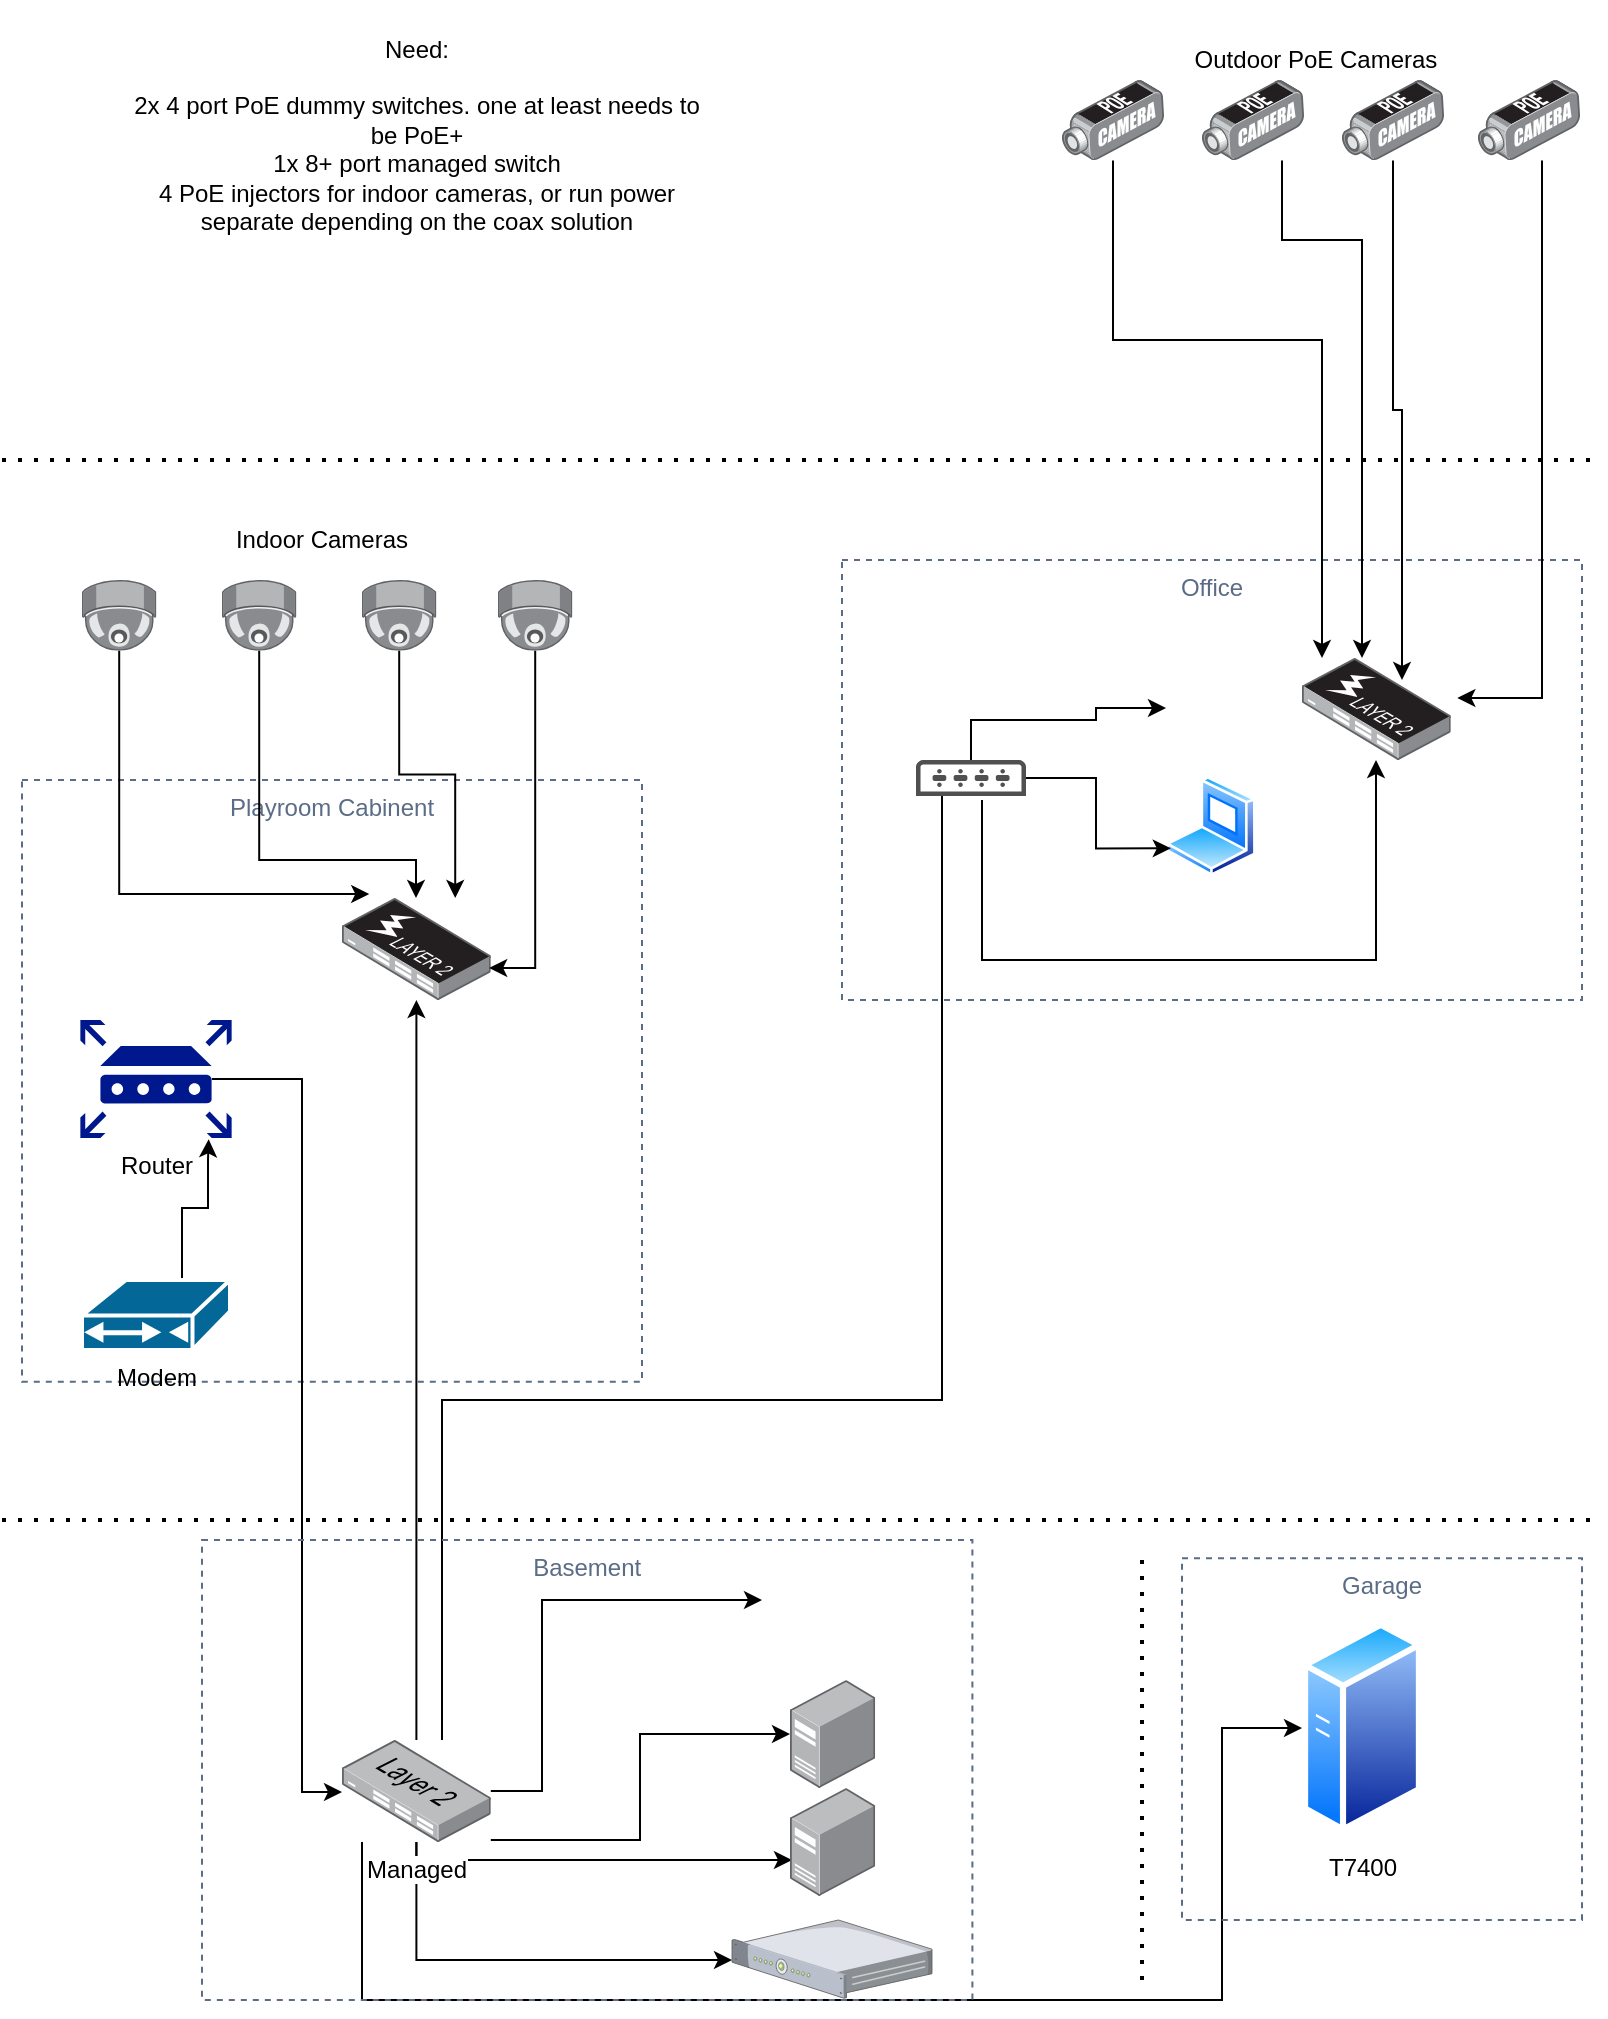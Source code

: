 <mxfile version="14.8.5" type="github" pages="2">
  <diagram id="niUmtduJiJVGNo5zQUts" name="Stage 1">
    <mxGraphModel dx="2062" dy="1124" grid="1" gridSize="10" guides="1" tooltips="1" connect="1" arrows="1" fold="1" page="1" pageScale="1" pageWidth="850" pageHeight="1100" math="0" shadow="0">
      <root>
        <mxCell id="0" />
        <mxCell id="1" parent="0" />
        <mxCell id="uUhqn-4H62vzg1NEcZKA-24" value="Office" style="fillColor=none;strokeColor=#5A6C86;dashed=1;verticalAlign=top;fontStyle=0;fontColor=#5A6C86;" vertex="1" parent="1">
          <mxGeometry x="440" y="300" width="370" height="220" as="geometry" />
        </mxCell>
        <mxCell id="uUhqn-4H62vzg1NEcZKA-26" value="Playroom Cabinent" style="fillColor=none;strokeColor=#5A6C86;dashed=1;verticalAlign=top;fontStyle=0;fontColor=#5A6C86;" vertex="1" parent="1">
          <mxGeometry x="30" y="410" width="310" height="300.9" as="geometry" />
        </mxCell>
        <mxCell id="xQfnCEk7CWuEdYwv5p65-12" value="" style="group" parent="1" vertex="1" connectable="0">
          <mxGeometry x="550" y="40.0" width="259" height="60.2" as="geometry" />
        </mxCell>
        <mxCell id="xQfnCEk7CWuEdYwv5p65-7" value="" style="points=[];aspect=fixed;html=1;align=center;shadow=0;dashed=0;image;image=img/lib/allied_telesis/security/POE_DVS_Camera.svg;" parent="xQfnCEk7CWuEdYwv5p65-12" vertex="1">
          <mxGeometry x="208" y="20" width="51" height="40.2" as="geometry" />
        </mxCell>
        <mxCell id="xQfnCEk7CWuEdYwv5p65-8" value="" style="points=[];aspect=fixed;html=1;align=center;shadow=0;dashed=0;image;image=img/lib/allied_telesis/security/POE_DVS_Camera.svg;" parent="xQfnCEk7CWuEdYwv5p65-12" vertex="1">
          <mxGeometry x="140" y="20" width="51" height="40.2" as="geometry" />
        </mxCell>
        <mxCell id="xQfnCEk7CWuEdYwv5p65-9" value="" style="points=[];aspect=fixed;html=1;align=center;shadow=0;dashed=0;image;image=img/lib/allied_telesis/security/POE_DVS_Camera.svg;" parent="xQfnCEk7CWuEdYwv5p65-12" vertex="1">
          <mxGeometry x="70.0" y="20" width="51" height="40.2" as="geometry" />
        </mxCell>
        <mxCell id="xQfnCEk7CWuEdYwv5p65-10" value="" style="points=[];aspect=fixed;html=1;align=center;shadow=0;dashed=0;image;image=img/lib/allied_telesis/security/POE_DVS_Camera.svg;" parent="xQfnCEk7CWuEdYwv5p65-12" vertex="1">
          <mxGeometry y="20" width="51" height="40.2" as="geometry" />
        </mxCell>
        <mxCell id="xQfnCEk7CWuEdYwv5p65-11" value="Outdoor PoE Cameras" style="text;html=1;strokeColor=none;fillColor=none;align=center;verticalAlign=middle;whiteSpace=wrap;rounded=0;" parent="xQfnCEk7CWuEdYwv5p65-12" vertex="1">
          <mxGeometry x="56.9" width="140" height="20" as="geometry" />
        </mxCell>
        <mxCell id="xQfnCEk7CWuEdYwv5p65-13" value="" style="group" parent="1" vertex="1" connectable="0">
          <mxGeometry x="60" y="280" width="245.2" height="65.4" as="geometry" />
        </mxCell>
        <mxCell id="xQfnCEk7CWuEdYwv5p65-1" value="" style="points=[];aspect=fixed;html=1;align=center;shadow=0;dashed=0;image;image=img/lib/allied_telesis/security/Surveillance_Camera_Ceiling.svg;" parent="xQfnCEk7CWuEdYwv5p65-13" vertex="1">
          <mxGeometry y="30" width="37.2" height="35.4" as="geometry" />
        </mxCell>
        <mxCell id="xQfnCEk7CWuEdYwv5p65-2" value="" style="points=[];aspect=fixed;html=1;align=center;shadow=0;dashed=0;image;image=img/lib/allied_telesis/security/Surveillance_Camera_Ceiling.svg;" parent="xQfnCEk7CWuEdYwv5p65-13" vertex="1">
          <mxGeometry x="70" y="30" width="37.2" height="35.4" as="geometry" />
        </mxCell>
        <mxCell id="xQfnCEk7CWuEdYwv5p65-3" value="" style="points=[];aspect=fixed;html=1;align=center;shadow=0;dashed=0;image;image=img/lib/allied_telesis/security/Surveillance_Camera_Ceiling.svg;" parent="xQfnCEk7CWuEdYwv5p65-13" vertex="1">
          <mxGeometry x="140" y="30" width="37.2" height="35.4" as="geometry" />
        </mxCell>
        <mxCell id="xQfnCEk7CWuEdYwv5p65-4" value="" style="points=[];aspect=fixed;html=1;align=center;shadow=0;dashed=0;image;image=img/lib/allied_telesis/security/Surveillance_Camera_Ceiling.svg;" parent="xQfnCEk7CWuEdYwv5p65-13" vertex="1">
          <mxGeometry x="208" y="30" width="37.2" height="35.4" as="geometry" />
        </mxCell>
        <mxCell id="xQfnCEk7CWuEdYwv5p65-5" value="Indoor Cameras" style="text;html=1;strokeColor=none;fillColor=none;align=center;verticalAlign=middle;whiteSpace=wrap;rounded=0;" parent="xQfnCEk7CWuEdYwv5p65-13" vertex="1">
          <mxGeometry x="50" width="140" height="20" as="geometry" />
        </mxCell>
        <mxCell id="xQfnCEk7CWuEdYwv5p65-14" value="" style="points=[];aspect=fixed;html=1;align=center;shadow=0;dashed=0;image;image=img/lib/allied_telesis/switch/Switch_24_port_L2_POE.svg;" parent="1" vertex="1">
          <mxGeometry x="670" y="349" width="74.4" height="51" as="geometry" />
        </mxCell>
        <mxCell id="xQfnCEk7CWuEdYwv5p65-33" style="edgeStyle=orthogonalEdgeStyle;rounded=0;orthogonalLoop=1;jettySize=auto;html=1;" parent="1" source="xQfnCEk7CWuEdYwv5p65-17" target="xQfnCEk7CWuEdYwv5p65-20" edge="1">
          <mxGeometry relative="1" as="geometry">
            <Array as="points">
              <mxPoint x="227" y="820" />
              <mxPoint x="227" y="820" />
            </Array>
          </mxGeometry>
        </mxCell>
        <mxCell id="xQfnCEk7CWuEdYwv5p65-34" style="edgeStyle=orthogonalEdgeStyle;rounded=0;orthogonalLoop=1;jettySize=auto;html=1;" parent="1" target="xQfnCEk7CWuEdYwv5p65-14" edge="1">
          <mxGeometry relative="1" as="geometry">
            <Array as="points">
              <mxPoint x="510" y="500" />
              <mxPoint x="707" y="500" />
            </Array>
            <mxPoint x="510" y="420" as="sourcePoint" />
          </mxGeometry>
        </mxCell>
        <mxCell id="uUhqn-4H62vzg1NEcZKA-3" style="edgeStyle=orthogonalEdgeStyle;rounded=0;orthogonalLoop=1;jettySize=auto;html=1;" edge="1" parent="1" source="xQfnCEk7CWuEdYwv5p65-17">
          <mxGeometry relative="1" as="geometry">
            <mxPoint x="400" y="820" as="targetPoint" />
            <Array as="points">
              <mxPoint x="290" y="916" />
              <mxPoint x="290" y="820" />
            </Array>
          </mxGeometry>
        </mxCell>
        <mxCell id="uUhqn-4H62vzg1NEcZKA-9" style="edgeStyle=orthogonalEdgeStyle;rounded=0;orthogonalLoop=1;jettySize=auto;html=1;" edge="1" parent="1" source="xQfnCEk7CWuEdYwv5p65-17" target="uUhqn-4H62vzg1NEcZKA-6">
          <mxGeometry relative="1" as="geometry">
            <Array as="points">
              <mxPoint x="339" y="940" />
              <mxPoint x="339" y="887" />
            </Array>
          </mxGeometry>
        </mxCell>
        <mxCell id="uUhqn-4H62vzg1NEcZKA-10" style="edgeStyle=orthogonalEdgeStyle;rounded=0;orthogonalLoop=1;jettySize=auto;html=1;entryX=0.023;entryY=0.667;entryDx=0;entryDy=0;entryPerimeter=0;" edge="1" parent="1" source="xQfnCEk7CWuEdYwv5p65-17" target="uUhqn-4H62vzg1NEcZKA-7">
          <mxGeometry relative="1" as="geometry">
            <Array as="points">
              <mxPoint x="227" y="950" />
            </Array>
          </mxGeometry>
        </mxCell>
        <mxCell id="uUhqn-4H62vzg1NEcZKA-11" style="edgeStyle=orthogonalEdgeStyle;rounded=0;orthogonalLoop=1;jettySize=auto;html=1;" edge="1" parent="1" source="xQfnCEk7CWuEdYwv5p65-17" target="uUhqn-4H62vzg1NEcZKA-8">
          <mxGeometry relative="1" as="geometry">
            <Array as="points">
              <mxPoint x="227" y="1000" />
            </Array>
          </mxGeometry>
        </mxCell>
        <mxCell id="uUhqn-4H62vzg1NEcZKA-23" style="edgeStyle=orthogonalEdgeStyle;rounded=0;orthogonalLoop=1;jettySize=auto;html=1;" edge="1" parent="1" source="xQfnCEk7CWuEdYwv5p65-17" target="uUhqn-4H62vzg1NEcZKA-21">
          <mxGeometry relative="1" as="geometry">
            <Array as="points">
              <mxPoint x="200" y="1020" />
              <mxPoint x="630" y="1020" />
              <mxPoint x="630" y="884" />
            </Array>
          </mxGeometry>
        </mxCell>
        <mxCell id="xQfnCEk7CWuEdYwv5p65-17" value="&lt;div&gt;Managed&lt;br&gt;&lt;/div&gt;" style="points=[];aspect=fixed;html=1;align=center;shadow=0;dashed=0;image;image=img/lib/allied_telesis/switch/Switch_24_port_L2.svg;" parent="1" vertex="1">
          <mxGeometry x="190" y="890" width="74.4" height="51" as="geometry" />
        </mxCell>
        <mxCell id="xQfnCEk7CWuEdYwv5p65-20" value="" style="points=[];aspect=fixed;html=1;align=center;shadow=0;dashed=0;image;image=img/lib/allied_telesis/switch/Switch_24_port_L2_POE.svg;" parent="1" vertex="1">
          <mxGeometry x="190" y="469" width="74.4" height="51" as="geometry" />
        </mxCell>
        <mxCell id="xQfnCEk7CWuEdYwv5p65-21" style="edgeStyle=orthogonalEdgeStyle;rounded=0;orthogonalLoop=1;jettySize=auto;html=1;entryX=0.183;entryY=-0.039;entryDx=0;entryDy=0;entryPerimeter=0;" parent="1" source="xQfnCEk7CWuEdYwv5p65-1" edge="1" target="xQfnCEk7CWuEdYwv5p65-20">
          <mxGeometry relative="1" as="geometry">
            <mxPoint x="666" y="750" as="targetPoint" />
            <Array as="points">
              <mxPoint x="79" y="467" />
            </Array>
          </mxGeometry>
        </mxCell>
        <mxCell id="xQfnCEk7CWuEdYwv5p65-22" style="edgeStyle=orthogonalEdgeStyle;rounded=0;orthogonalLoop=1;jettySize=auto;html=1;" parent="1" source="xQfnCEk7CWuEdYwv5p65-2" edge="1" target="xQfnCEk7CWuEdYwv5p65-20">
          <mxGeometry relative="1" as="geometry">
            <mxPoint x="670" y="710" as="targetPoint" />
            <Array as="points">
              <mxPoint x="149" y="450" />
              <mxPoint x="227" y="450" />
            </Array>
          </mxGeometry>
        </mxCell>
        <mxCell id="xQfnCEk7CWuEdYwv5p65-23" style="edgeStyle=orthogonalEdgeStyle;rounded=0;orthogonalLoop=1;jettySize=auto;html=1;entryX=0.761;entryY=0;entryDx=0;entryDy=0;entryPerimeter=0;" parent="1" source="xQfnCEk7CWuEdYwv5p65-3" target="xQfnCEk7CWuEdYwv5p65-20" edge="1">
          <mxGeometry relative="1" as="geometry" />
        </mxCell>
        <mxCell id="xQfnCEk7CWuEdYwv5p65-24" style="edgeStyle=orthogonalEdgeStyle;rounded=0;orthogonalLoop=1;jettySize=auto;html=1;entryX=0.989;entryY=0.686;entryDx=0;entryDy=0;entryPerimeter=0;" parent="1" source="xQfnCEk7CWuEdYwv5p65-4" target="xQfnCEk7CWuEdYwv5p65-20" edge="1">
          <mxGeometry relative="1" as="geometry">
            <mxPoint x="720" y="710" as="targetPoint" />
            <Array as="points">
              <mxPoint x="287" y="504" />
            </Array>
          </mxGeometry>
        </mxCell>
        <mxCell id="xQfnCEk7CWuEdYwv5p65-25" style="edgeStyle=orthogonalEdgeStyle;rounded=0;orthogonalLoop=1;jettySize=auto;html=1;" parent="1" source="xQfnCEk7CWuEdYwv5p65-10" target="xQfnCEk7CWuEdYwv5p65-14" edge="1">
          <mxGeometry relative="1" as="geometry">
            <Array as="points">
              <mxPoint x="576" y="190" />
              <mxPoint x="680" y="190" />
            </Array>
          </mxGeometry>
        </mxCell>
        <mxCell id="xQfnCEk7CWuEdYwv5p65-26" style="edgeStyle=orthogonalEdgeStyle;rounded=0;orthogonalLoop=1;jettySize=auto;html=1;" parent="1" source="xQfnCEk7CWuEdYwv5p65-9" target="xQfnCEk7CWuEdYwv5p65-14" edge="1">
          <mxGeometry relative="1" as="geometry">
            <Array as="points">
              <mxPoint x="660" y="140" />
              <mxPoint x="700" y="140" />
            </Array>
          </mxGeometry>
        </mxCell>
        <mxCell id="xQfnCEk7CWuEdYwv5p65-27" style="edgeStyle=orthogonalEdgeStyle;rounded=0;orthogonalLoop=1;jettySize=auto;html=1;" parent="1" source="xQfnCEk7CWuEdYwv5p65-8" edge="1">
          <mxGeometry relative="1" as="geometry">
            <mxPoint x="720" y="360" as="targetPoint" />
            <Array as="points">
              <mxPoint x="716" y="225" />
              <mxPoint x="720" y="225" />
              <mxPoint x="720" y="345" />
            </Array>
          </mxGeometry>
        </mxCell>
        <mxCell id="xQfnCEk7CWuEdYwv5p65-28" style="edgeStyle=orthogonalEdgeStyle;rounded=0;orthogonalLoop=1;jettySize=auto;html=1;entryX=1.044;entryY=0.392;entryDx=0;entryDy=0;entryPerimeter=0;" parent="1" source="xQfnCEk7CWuEdYwv5p65-7" target="xQfnCEk7CWuEdYwv5p65-14" edge="1">
          <mxGeometry relative="1" as="geometry">
            <Array as="points">
              <mxPoint x="790" y="369" />
            </Array>
          </mxGeometry>
        </mxCell>
        <mxCell id="xQfnCEk7CWuEdYwv5p65-31" style="edgeStyle=orthogonalEdgeStyle;rounded=0;orthogonalLoop=1;jettySize=auto;html=1;exitX=1;exitY=0.45;exitDx=0;exitDy=0;exitPerimeter=0;entryX=0.848;entryY=1.011;entryDx=0;entryDy=0;entryPerimeter=0;" parent="1" source="xQfnCEk7CWuEdYwv5p65-29" target="xQfnCEk7CWuEdYwv5p65-30" edge="1">
          <mxGeometry relative="1" as="geometry">
            <Array as="points">
              <mxPoint x="110" y="676" />
              <mxPoint x="110" y="624" />
              <mxPoint x="123" y="624" />
              <mxPoint x="123" y="600" />
            </Array>
          </mxGeometry>
        </mxCell>
        <mxCell id="xQfnCEk7CWuEdYwv5p65-29" value="Modem" style="shape=mxgraph.cisco.modems_and_phones.cable_modem;html=1;pointerEvents=1;dashed=0;fillColor=#036897;strokeColor=#ffffff;strokeWidth=2;verticalLabelPosition=bottom;verticalAlign=top;align=center;outlineConnect=0;" parent="1" vertex="1">
          <mxGeometry x="60" y="660" width="74" height="35" as="geometry" />
        </mxCell>
        <mxCell id="xQfnCEk7CWuEdYwv5p65-32" style="edgeStyle=orthogonalEdgeStyle;rounded=0;orthogonalLoop=1;jettySize=auto;html=1;exitX=0.87;exitY=0.5;exitDx=0;exitDy=0;exitPerimeter=0;" parent="1" source="xQfnCEk7CWuEdYwv5p65-30" target="xQfnCEk7CWuEdYwv5p65-17" edge="1">
          <mxGeometry relative="1" as="geometry">
            <Array as="points">
              <mxPoint x="170" y="560" />
              <mxPoint x="170" y="916" />
            </Array>
          </mxGeometry>
        </mxCell>
        <mxCell id="xQfnCEk7CWuEdYwv5p65-30" value="Router" style="aspect=fixed;pointerEvents=1;shadow=0;dashed=0;html=1;strokeColor=none;labelPosition=center;verticalLabelPosition=bottom;verticalAlign=top;align=center;fillColor=#00188D;shape=mxgraph.mscae.enterprise.router" parent="1" vertex="1">
          <mxGeometry x="59.18" y="530" width="75.64" height="59" as="geometry" />
        </mxCell>
        <mxCell id="uUhqn-4H62vzg1NEcZKA-1" value="" style="shape=image;html=1;verticalAlign=top;verticalLabelPosition=bottom;labelBackgroundColor=#ffffff;imageAspect=0;aspect=fixed;image=https://cdn1.iconfinder.com/data/icons/gamedevtycoon-platforms/128/Playsystem_4.png" vertex="1" parent="1">
          <mxGeometry x="400" y="800" width="58" height="58" as="geometry" />
        </mxCell>
        <mxCell id="uUhqn-4H62vzg1NEcZKA-4" value="" style="endArrow=none;dashed=1;html=1;dashPattern=1 3;strokeWidth=2;" edge="1" parent="1">
          <mxGeometry width="50" height="50" relative="1" as="geometry">
            <mxPoint x="20" y="250" as="sourcePoint" />
            <mxPoint x="820" y="250" as="targetPoint" />
          </mxGeometry>
        </mxCell>
        <mxCell id="uUhqn-4H62vzg1NEcZKA-5" value="" style="endArrow=none;dashed=1;html=1;dashPattern=1 3;strokeWidth=2;" edge="1" parent="1">
          <mxGeometry width="50" height="50" relative="1" as="geometry">
            <mxPoint x="20" y="780" as="sourcePoint" />
            <mxPoint x="820" y="780" as="targetPoint" />
          </mxGeometry>
        </mxCell>
        <mxCell id="uUhqn-4H62vzg1NEcZKA-6" value="" style="points=[];aspect=fixed;html=1;align=center;shadow=0;dashed=0;image;image=img/lib/allied_telesis/computer_and_terminals/Server_Desktop.svg;" vertex="1" parent="1">
          <mxGeometry x="414" y="860" width="42.6" height="54" as="geometry" />
        </mxCell>
        <mxCell id="uUhqn-4H62vzg1NEcZKA-7" value="" style="points=[];aspect=fixed;html=1;align=center;shadow=0;dashed=0;image;image=img/lib/allied_telesis/computer_and_terminals/Server_Desktop.svg;" vertex="1" parent="1">
          <mxGeometry x="414" y="914" width="42.6" height="54" as="geometry" />
        </mxCell>
        <mxCell id="uUhqn-4H62vzg1NEcZKA-8" value="" style="verticalLabelPosition=bottom;aspect=fixed;html=1;verticalAlign=top;strokeColor=none;align=center;outlineConnect=0;shape=mxgraph.citrix.1u_2u_server;" vertex="1" parent="1">
          <mxGeometry x="385" y="980" width="100" height="39.1" as="geometry" />
        </mxCell>
        <mxCell id="uUhqn-4H62vzg1NEcZKA-12" value="" style="shape=image;html=1;verticalAlign=top;verticalLabelPosition=bottom;labelBackgroundColor=#ffffff;imageAspect=0;aspect=fixed;image=https://cdn2.iconfinder.com/data/icons/whcompare-isometric-web-hosting-servers/50/desktop-pc-128.png" vertex="1" parent="1">
          <mxGeometry x="602" y="340" width="68" height="68" as="geometry" />
        </mxCell>
        <mxCell id="uUhqn-4H62vzg1NEcZKA-13" value="" style="aspect=fixed;perimeter=ellipsePerimeter;html=1;align=center;shadow=0;dashed=0;spacingTop=3;image;image=img/lib/active_directory/laptop_client.svg;" vertex="1" parent="1">
          <mxGeometry x="602" y="408" width="45" height="50" as="geometry" />
        </mxCell>
        <mxCell id="uUhqn-4H62vzg1NEcZKA-16" style="edgeStyle=orthogonalEdgeStyle;rounded=0;orthogonalLoop=1;jettySize=auto;html=1;" edge="1" parent="1" source="uUhqn-4H62vzg1NEcZKA-15" target="uUhqn-4H62vzg1NEcZKA-12">
          <mxGeometry relative="1" as="geometry">
            <Array as="points">
              <mxPoint x="505" y="380" />
              <mxPoint x="567" y="380" />
              <mxPoint x="567" y="374" />
            </Array>
          </mxGeometry>
        </mxCell>
        <mxCell id="uUhqn-4H62vzg1NEcZKA-18" style="edgeStyle=orthogonalEdgeStyle;rounded=0;orthogonalLoop=1;jettySize=auto;html=1;entryX=0;entryY=0.75;entryDx=0;entryDy=0;" edge="1" parent="1" source="uUhqn-4H62vzg1NEcZKA-15" target="uUhqn-4H62vzg1NEcZKA-13">
          <mxGeometry relative="1" as="geometry" />
        </mxCell>
        <mxCell id="uUhqn-4H62vzg1NEcZKA-15" value="" style="pointerEvents=1;shadow=0;dashed=0;html=1;strokeColor=none;fillColor=#505050;labelPosition=center;verticalLabelPosition=bottom;verticalAlign=top;outlineConnect=0;align=center;shape=mxgraph.office.devices.switch;" vertex="1" parent="1">
          <mxGeometry x="477" y="400" width="55" height="18" as="geometry" />
        </mxCell>
        <mxCell id="uUhqn-4H62vzg1NEcZKA-21" value="T7400" style="aspect=fixed;perimeter=ellipsePerimeter;html=1;align=center;shadow=0;dashed=0;spacingTop=3;image;image=img/lib/active_directory/generic_server.svg;" vertex="1" parent="1">
          <mxGeometry x="670" y="830" width="60" height="107.14" as="geometry" />
        </mxCell>
        <mxCell id="uUhqn-4H62vzg1NEcZKA-22" value="" style="endArrow=none;dashed=1;html=1;dashPattern=1 3;strokeWidth=2;" edge="1" parent="1">
          <mxGeometry width="50" height="50" relative="1" as="geometry">
            <mxPoint x="590" y="800" as="sourcePoint" />
            <mxPoint x="590" y="1010" as="targetPoint" />
          </mxGeometry>
        </mxCell>
        <mxCell id="uUhqn-4H62vzg1NEcZKA-25" value="Garage" style="fillColor=none;strokeColor=#5A6C86;dashed=1;verticalAlign=top;fontStyle=0;fontColor=#5A6C86;" vertex="1" parent="1">
          <mxGeometry x="610" y="799.1" width="200" height="180.9" as="geometry" />
        </mxCell>
        <mxCell id="uUhqn-4H62vzg1NEcZKA-27" value="" style="edgeStyle=orthogonalEdgeStyle;rounded=0;orthogonalLoop=1;jettySize=auto;html=1;endArrow=none;" edge="1" parent="1" source="xQfnCEk7CWuEdYwv5p65-17" target="uUhqn-4H62vzg1NEcZKA-15">
          <mxGeometry relative="1" as="geometry">
            <mxPoint x="230" y="890" as="sourcePoint" />
            <mxPoint x="380" y="540" as="targetPoint" />
            <Array as="points">
              <mxPoint x="240" y="720" />
              <mxPoint x="490" y="720" />
            </Array>
          </mxGeometry>
        </mxCell>
        <mxCell id="uUhqn-4H62vzg1NEcZKA-28" value="Basement" style="fillColor=none;strokeColor=#5A6C86;dashed=1;verticalAlign=top;fontStyle=0;fontColor=#5A6C86;" vertex="1" parent="1">
          <mxGeometry x="120" y="790" width="385.2" height="230" as="geometry" />
        </mxCell>
        <mxCell id="T8LA1klHZ6pPxG5DmPMx-1" value="Need:&lt;br&gt;&lt;br&gt;2x 4 port PoE dummy switches. one at least needs to be PoE+&lt;br&gt;1x 8+ port managed switch&lt;br&gt;4 PoE injectors for indoor cameras, or run power separate depending on the coax solution&lt;div&gt;&lt;br&gt;&lt;/div&gt;&lt;div&gt;&lt;br&gt;&lt;br&gt;&lt;/div&gt;" style="text;html=1;strokeColor=none;fillColor=none;align=center;verticalAlign=middle;whiteSpace=wrap;rounded=0;" vertex="1" parent="1">
          <mxGeometry x="79.7" y="20" width="295" height="178" as="geometry" />
        </mxCell>
      </root>
    </mxGraphModel>
  </diagram>
  <diagram name="Stage 2" id="2y7AvU2EJkPxbyFHvwr5">
    <mxGraphModel dx="2062" dy="1124" grid="1" gridSize="10" guides="1" tooltips="1" connect="1" arrows="1" fold="1" page="1" pageScale="1" pageWidth="850" pageHeight="1100" math="0" shadow="0">
      <root>
        <mxCell id="rO2m5qlZXrjtHxfMnrI1-0" />
        <mxCell id="rO2m5qlZXrjtHxfMnrI1-1" parent="rO2m5qlZXrjtHxfMnrI1-0" />
        <mxCell id="rO2m5qlZXrjtHxfMnrI1-53" value="Basement" style="fillColor=none;strokeColor=#5A6C86;dashed=1;verticalAlign=top;fontStyle=0;fontColor=#5A6C86;" vertex="1" parent="rO2m5qlZXrjtHxfMnrI1-1">
          <mxGeometry x="60" y="770" width="445.2" height="310" as="geometry" />
        </mxCell>
        <mxCell id="rO2m5qlZXrjtHxfMnrI1-2" value="Office" style="fillColor=none;strokeColor=#5A6C86;dashed=1;verticalAlign=top;fontStyle=0;fontColor=#5A6C86;" vertex="1" parent="rO2m5qlZXrjtHxfMnrI1-1">
          <mxGeometry x="440" y="280" width="370" height="220" as="geometry" />
        </mxCell>
        <mxCell id="rO2m5qlZXrjtHxfMnrI1-3" value="Playroom Cabinent" style="fillColor=none;strokeColor=#5A6C86;dashed=1;verticalAlign=top;fontStyle=0;fontColor=#5A6C86;" vertex="1" parent="rO2m5qlZXrjtHxfMnrI1-1">
          <mxGeometry x="30" y="390" width="310" height="300.9" as="geometry" />
        </mxCell>
        <mxCell id="rO2m5qlZXrjtHxfMnrI1-4" value="" style="group" vertex="1" connectable="0" parent="rO2m5qlZXrjtHxfMnrI1-1">
          <mxGeometry x="550" y="20.0" width="259" height="60.2" as="geometry" />
        </mxCell>
        <mxCell id="rO2m5qlZXrjtHxfMnrI1-5" value="" style="points=[];aspect=fixed;html=1;align=center;shadow=0;dashed=0;image;image=img/lib/allied_telesis/security/POE_DVS_Camera.svg;" vertex="1" parent="rO2m5qlZXrjtHxfMnrI1-4">
          <mxGeometry x="208" y="20" width="51" height="40.2" as="geometry" />
        </mxCell>
        <mxCell id="rO2m5qlZXrjtHxfMnrI1-6" value="" style="points=[];aspect=fixed;html=1;align=center;shadow=0;dashed=0;image;image=img/lib/allied_telesis/security/POE_DVS_Camera.svg;" vertex="1" parent="rO2m5qlZXrjtHxfMnrI1-4">
          <mxGeometry x="140" y="20" width="51" height="40.2" as="geometry" />
        </mxCell>
        <mxCell id="rO2m5qlZXrjtHxfMnrI1-7" value="" style="points=[];aspect=fixed;html=1;align=center;shadow=0;dashed=0;image;image=img/lib/allied_telesis/security/POE_DVS_Camera.svg;" vertex="1" parent="rO2m5qlZXrjtHxfMnrI1-4">
          <mxGeometry x="70.0" y="20" width="51" height="40.2" as="geometry" />
        </mxCell>
        <mxCell id="rO2m5qlZXrjtHxfMnrI1-8" value="" style="points=[];aspect=fixed;html=1;align=center;shadow=0;dashed=0;image;image=img/lib/allied_telesis/security/POE_DVS_Camera.svg;" vertex="1" parent="rO2m5qlZXrjtHxfMnrI1-4">
          <mxGeometry y="20" width="51" height="40.2" as="geometry" />
        </mxCell>
        <mxCell id="rO2m5qlZXrjtHxfMnrI1-9" value="Outdoor PoE Cameras" style="text;html=1;strokeColor=none;fillColor=none;align=center;verticalAlign=middle;whiteSpace=wrap;rounded=0;" vertex="1" parent="rO2m5qlZXrjtHxfMnrI1-4">
          <mxGeometry x="56.9" width="140" height="20" as="geometry" />
        </mxCell>
        <mxCell id="rO2m5qlZXrjtHxfMnrI1-10" value="" style="group" vertex="1" connectable="0" parent="rO2m5qlZXrjtHxfMnrI1-1">
          <mxGeometry x="60" y="260" width="245.2" height="65.4" as="geometry" />
        </mxCell>
        <mxCell id="rO2m5qlZXrjtHxfMnrI1-11" value="" style="points=[];aspect=fixed;html=1;align=center;shadow=0;dashed=0;image;image=img/lib/allied_telesis/security/Surveillance_Camera_Ceiling.svg;" vertex="1" parent="rO2m5qlZXrjtHxfMnrI1-10">
          <mxGeometry y="30" width="37.2" height="35.4" as="geometry" />
        </mxCell>
        <mxCell id="rO2m5qlZXrjtHxfMnrI1-12" value="" style="points=[];aspect=fixed;html=1;align=center;shadow=0;dashed=0;image;image=img/lib/allied_telesis/security/Surveillance_Camera_Ceiling.svg;" vertex="1" parent="rO2m5qlZXrjtHxfMnrI1-10">
          <mxGeometry x="70" y="30" width="37.2" height="35.4" as="geometry" />
        </mxCell>
        <mxCell id="rO2m5qlZXrjtHxfMnrI1-13" value="" style="points=[];aspect=fixed;html=1;align=center;shadow=0;dashed=0;image;image=img/lib/allied_telesis/security/Surveillance_Camera_Ceiling.svg;" vertex="1" parent="rO2m5qlZXrjtHxfMnrI1-10">
          <mxGeometry x="140" y="30" width="37.2" height="35.4" as="geometry" />
        </mxCell>
        <mxCell id="rO2m5qlZXrjtHxfMnrI1-14" value="" style="points=[];aspect=fixed;html=1;align=center;shadow=0;dashed=0;image;image=img/lib/allied_telesis/security/Surveillance_Camera_Ceiling.svg;" vertex="1" parent="rO2m5qlZXrjtHxfMnrI1-10">
          <mxGeometry x="208" y="30" width="37.2" height="35.4" as="geometry" />
        </mxCell>
        <mxCell id="rO2m5qlZXrjtHxfMnrI1-15" value="Indoor Cameras" style="text;html=1;strokeColor=none;fillColor=none;align=center;verticalAlign=middle;whiteSpace=wrap;rounded=0;" vertex="1" parent="rO2m5qlZXrjtHxfMnrI1-10">
          <mxGeometry x="50" width="140" height="20" as="geometry" />
        </mxCell>
        <mxCell id="rO2m5qlZXrjtHxfMnrI1-16" value="" style="points=[];aspect=fixed;html=1;align=center;shadow=0;dashed=0;image;image=img/lib/allied_telesis/switch/Switch_24_port_L2_POE.svg;" vertex="1" parent="rO2m5qlZXrjtHxfMnrI1-1">
          <mxGeometry x="670" y="329" width="74.4" height="51" as="geometry" />
        </mxCell>
        <mxCell id="rO2m5qlZXrjtHxfMnrI1-17" style="edgeStyle=orthogonalEdgeStyle;rounded=0;orthogonalLoop=1;jettySize=auto;html=1;" edge="1" parent="rO2m5qlZXrjtHxfMnrI1-1" source="rO2m5qlZXrjtHxfMnrI1-24" target="rO2m5qlZXrjtHxfMnrI1-25">
          <mxGeometry relative="1" as="geometry">
            <Array as="points">
              <mxPoint x="227" y="800" />
              <mxPoint x="227" y="800" />
            </Array>
          </mxGeometry>
        </mxCell>
        <mxCell id="rO2m5qlZXrjtHxfMnrI1-18" style="edgeStyle=orthogonalEdgeStyle;rounded=0;orthogonalLoop=1;jettySize=auto;html=1;" edge="1" parent="rO2m5qlZXrjtHxfMnrI1-1" target="rO2m5qlZXrjtHxfMnrI1-16">
          <mxGeometry relative="1" as="geometry">
            <Array as="points">
              <mxPoint x="510" y="480" />
              <mxPoint x="707" y="480" />
            </Array>
            <mxPoint x="510" y="400" as="sourcePoint" />
          </mxGeometry>
        </mxCell>
        <mxCell id="rO2m5qlZXrjtHxfMnrI1-19" style="edgeStyle=orthogonalEdgeStyle;rounded=0;orthogonalLoop=1;jettySize=auto;html=1;" edge="1" parent="rO2m5qlZXrjtHxfMnrI1-1" source="rO2m5qlZXrjtHxfMnrI1-24">
          <mxGeometry relative="1" as="geometry">
            <mxPoint x="400" y="800" as="targetPoint" />
            <Array as="points">
              <mxPoint x="290" y="896" />
              <mxPoint x="290" y="800" />
            </Array>
          </mxGeometry>
        </mxCell>
        <mxCell id="rO2m5qlZXrjtHxfMnrI1-20" style="edgeStyle=orthogonalEdgeStyle;rounded=0;orthogonalLoop=1;jettySize=auto;html=1;" edge="1" parent="rO2m5qlZXrjtHxfMnrI1-1" source="rO2m5qlZXrjtHxfMnrI1-24" target="rO2m5qlZXrjtHxfMnrI1-41">
          <mxGeometry relative="1" as="geometry">
            <Array as="points">
              <mxPoint x="339" y="920" />
              <mxPoint x="339" y="867" />
            </Array>
          </mxGeometry>
        </mxCell>
        <mxCell id="rO2m5qlZXrjtHxfMnrI1-21" style="edgeStyle=orthogonalEdgeStyle;rounded=0;orthogonalLoop=1;jettySize=auto;html=1;entryX=0.023;entryY=0.667;entryDx=0;entryDy=0;entryPerimeter=0;" edge="1" parent="rO2m5qlZXrjtHxfMnrI1-1" source="rO2m5qlZXrjtHxfMnrI1-24" target="rO2m5qlZXrjtHxfMnrI1-42">
          <mxGeometry relative="1" as="geometry">
            <Array as="points">
              <mxPoint x="227" y="930" />
            </Array>
          </mxGeometry>
        </mxCell>
        <mxCell id="rO2m5qlZXrjtHxfMnrI1-22" style="edgeStyle=orthogonalEdgeStyle;rounded=0;orthogonalLoop=1;jettySize=auto;html=1;" edge="1" parent="rO2m5qlZXrjtHxfMnrI1-1" source="rO2m5qlZXrjtHxfMnrI1-24" target="rO2m5qlZXrjtHxfMnrI1-43">
          <mxGeometry relative="1" as="geometry">
            <Array as="points">
              <mxPoint x="227" y="980" />
            </Array>
          </mxGeometry>
        </mxCell>
        <mxCell id="rO2m5qlZXrjtHxfMnrI1-23" style="edgeStyle=orthogonalEdgeStyle;rounded=0;orthogonalLoop=1;jettySize=auto;html=1;" edge="1" parent="rO2m5qlZXrjtHxfMnrI1-1" source="rO2m5qlZXrjtHxfMnrI1-24" target="rO2m5qlZXrjtHxfMnrI1-49">
          <mxGeometry relative="1" as="geometry">
            <Array as="points">
              <mxPoint x="200" y="1000" />
              <mxPoint x="630" y="1000" />
              <mxPoint x="630" y="864" />
            </Array>
          </mxGeometry>
        </mxCell>
        <mxCell id="rO2m5qlZXrjtHxfMnrI1-24" value="&lt;div&gt;Managed&lt;br&gt;&lt;/div&gt;" style="points=[];aspect=fixed;html=1;align=center;shadow=0;dashed=0;image;image=img/lib/allied_telesis/switch/Switch_24_port_L2.svg;" vertex="1" parent="rO2m5qlZXrjtHxfMnrI1-1">
          <mxGeometry x="190" y="870" width="74.4" height="51" as="geometry" />
        </mxCell>
        <mxCell id="rO2m5qlZXrjtHxfMnrI1-25" value="" style="points=[];aspect=fixed;html=1;align=center;shadow=0;dashed=0;image;image=img/lib/allied_telesis/switch/Switch_24_port_L2_POE.svg;" vertex="1" parent="rO2m5qlZXrjtHxfMnrI1-1">
          <mxGeometry x="190" y="449" width="74.4" height="51" as="geometry" />
        </mxCell>
        <mxCell id="rO2m5qlZXrjtHxfMnrI1-26" style="edgeStyle=orthogonalEdgeStyle;rounded=0;orthogonalLoop=1;jettySize=auto;html=1;entryX=0.183;entryY=-0.039;entryDx=0;entryDy=0;entryPerimeter=0;" edge="1" parent="rO2m5qlZXrjtHxfMnrI1-1" source="rO2m5qlZXrjtHxfMnrI1-11" target="rO2m5qlZXrjtHxfMnrI1-25">
          <mxGeometry relative="1" as="geometry">
            <mxPoint x="666" y="730" as="targetPoint" />
            <Array as="points">
              <mxPoint x="79" y="447" />
            </Array>
          </mxGeometry>
        </mxCell>
        <mxCell id="rO2m5qlZXrjtHxfMnrI1-27" style="edgeStyle=orthogonalEdgeStyle;rounded=0;orthogonalLoop=1;jettySize=auto;html=1;" edge="1" parent="rO2m5qlZXrjtHxfMnrI1-1" source="rO2m5qlZXrjtHxfMnrI1-12" target="rO2m5qlZXrjtHxfMnrI1-25">
          <mxGeometry relative="1" as="geometry">
            <mxPoint x="670" y="690" as="targetPoint" />
            <Array as="points">
              <mxPoint x="149" y="430" />
              <mxPoint x="227" y="430" />
            </Array>
          </mxGeometry>
        </mxCell>
        <mxCell id="rO2m5qlZXrjtHxfMnrI1-28" style="edgeStyle=orthogonalEdgeStyle;rounded=0;orthogonalLoop=1;jettySize=auto;html=1;entryX=0.761;entryY=0;entryDx=0;entryDy=0;entryPerimeter=0;" edge="1" parent="rO2m5qlZXrjtHxfMnrI1-1" source="rO2m5qlZXrjtHxfMnrI1-13" target="rO2m5qlZXrjtHxfMnrI1-25">
          <mxGeometry relative="1" as="geometry" />
        </mxCell>
        <mxCell id="rO2m5qlZXrjtHxfMnrI1-29" style="edgeStyle=orthogonalEdgeStyle;rounded=0;orthogonalLoop=1;jettySize=auto;html=1;entryX=0.989;entryY=0.686;entryDx=0;entryDy=0;entryPerimeter=0;" edge="1" parent="rO2m5qlZXrjtHxfMnrI1-1" source="rO2m5qlZXrjtHxfMnrI1-14" target="rO2m5qlZXrjtHxfMnrI1-25">
          <mxGeometry relative="1" as="geometry">
            <mxPoint x="720" y="690" as="targetPoint" />
            <Array as="points">
              <mxPoint x="287" y="484" />
            </Array>
          </mxGeometry>
        </mxCell>
        <mxCell id="rO2m5qlZXrjtHxfMnrI1-30" style="edgeStyle=orthogonalEdgeStyle;rounded=0;orthogonalLoop=1;jettySize=auto;html=1;" edge="1" parent="rO2m5qlZXrjtHxfMnrI1-1" source="rO2m5qlZXrjtHxfMnrI1-8" target="rO2m5qlZXrjtHxfMnrI1-16">
          <mxGeometry relative="1" as="geometry">
            <Array as="points">
              <mxPoint x="576" y="170" />
              <mxPoint x="680" y="170" />
            </Array>
          </mxGeometry>
        </mxCell>
        <mxCell id="rO2m5qlZXrjtHxfMnrI1-31" style="edgeStyle=orthogonalEdgeStyle;rounded=0;orthogonalLoop=1;jettySize=auto;html=1;" edge="1" parent="rO2m5qlZXrjtHxfMnrI1-1" source="rO2m5qlZXrjtHxfMnrI1-7" target="rO2m5qlZXrjtHxfMnrI1-16">
          <mxGeometry relative="1" as="geometry">
            <Array as="points">
              <mxPoint x="660" y="120" />
              <mxPoint x="700" y="120" />
            </Array>
          </mxGeometry>
        </mxCell>
        <mxCell id="rO2m5qlZXrjtHxfMnrI1-32" style="edgeStyle=orthogonalEdgeStyle;rounded=0;orthogonalLoop=1;jettySize=auto;html=1;" edge="1" parent="rO2m5qlZXrjtHxfMnrI1-1" source="rO2m5qlZXrjtHxfMnrI1-6">
          <mxGeometry relative="1" as="geometry">
            <mxPoint x="720" y="340" as="targetPoint" />
            <Array as="points">
              <mxPoint x="716" y="205" />
              <mxPoint x="720" y="205" />
              <mxPoint x="720" y="325" />
            </Array>
          </mxGeometry>
        </mxCell>
        <mxCell id="rO2m5qlZXrjtHxfMnrI1-33" style="edgeStyle=orthogonalEdgeStyle;rounded=0;orthogonalLoop=1;jettySize=auto;html=1;entryX=1.044;entryY=0.392;entryDx=0;entryDy=0;entryPerimeter=0;" edge="1" parent="rO2m5qlZXrjtHxfMnrI1-1" source="rO2m5qlZXrjtHxfMnrI1-5" target="rO2m5qlZXrjtHxfMnrI1-16">
          <mxGeometry relative="1" as="geometry">
            <Array as="points">
              <mxPoint x="790" y="349" />
            </Array>
          </mxGeometry>
        </mxCell>
        <mxCell id="rO2m5qlZXrjtHxfMnrI1-34" style="edgeStyle=orthogonalEdgeStyle;rounded=0;orthogonalLoop=1;jettySize=auto;html=1;exitX=1;exitY=0.45;exitDx=0;exitDy=0;exitPerimeter=0;" edge="1" parent="rO2m5qlZXrjtHxfMnrI1-1" source="rO2m5qlZXrjtHxfMnrI1-35" target="rO2m5qlZXrjtHxfMnrI1-54">
          <mxGeometry relative="1" as="geometry">
            <mxPoint x="123.323" y="569.649" as="targetPoint" />
            <Array as="points">
              <mxPoint x="134" y="740" />
              <mxPoint x="110" y="740" />
            </Array>
          </mxGeometry>
        </mxCell>
        <mxCell id="rO2m5qlZXrjtHxfMnrI1-35" value="Modem" style="shape=mxgraph.cisco.modems_and_phones.cable_modem;html=1;pointerEvents=1;dashed=0;fillColor=#036897;strokeColor=#ffffff;strokeWidth=2;verticalLabelPosition=bottom;verticalAlign=top;align=center;outlineConnect=0;" vertex="1" parent="rO2m5qlZXrjtHxfMnrI1-1">
          <mxGeometry x="60" y="640" width="74" height="35" as="geometry" />
        </mxCell>
        <mxCell id="rO2m5qlZXrjtHxfMnrI1-36" style="edgeStyle=orthogonalEdgeStyle;rounded=0;orthogonalLoop=1;jettySize=auto;html=1;" edge="1" parent="rO2m5qlZXrjtHxfMnrI1-1" source="rO2m5qlZXrjtHxfMnrI1-54" target="rO2m5qlZXrjtHxfMnrI1-24">
          <mxGeometry relative="1" as="geometry">
            <mxPoint x="124.987" y="539.5" as="sourcePoint" />
            <Array as="points">
              <mxPoint x="170" y="948" />
              <mxPoint x="170" y="896" />
            </Array>
          </mxGeometry>
        </mxCell>
        <mxCell id="rO2m5qlZXrjtHxfMnrI1-38" value="" style="shape=image;html=1;verticalAlign=top;verticalLabelPosition=bottom;labelBackgroundColor=#ffffff;imageAspect=0;aspect=fixed;image=https://cdn1.iconfinder.com/data/icons/gamedevtycoon-platforms/128/Playsystem_4.png" vertex="1" parent="rO2m5qlZXrjtHxfMnrI1-1">
          <mxGeometry x="400" y="780" width="58" height="58" as="geometry" />
        </mxCell>
        <mxCell id="rO2m5qlZXrjtHxfMnrI1-39" value="" style="endArrow=none;dashed=1;html=1;dashPattern=1 3;strokeWidth=2;" edge="1" parent="rO2m5qlZXrjtHxfMnrI1-1">
          <mxGeometry width="50" height="50" relative="1" as="geometry">
            <mxPoint x="20" y="230" as="sourcePoint" />
            <mxPoint x="820" y="230" as="targetPoint" />
          </mxGeometry>
        </mxCell>
        <mxCell id="rO2m5qlZXrjtHxfMnrI1-40" value="" style="endArrow=none;dashed=1;html=1;dashPattern=1 3;strokeWidth=2;" edge="1" parent="rO2m5qlZXrjtHxfMnrI1-1">
          <mxGeometry width="50" height="50" relative="1" as="geometry">
            <mxPoint x="20" y="760" as="sourcePoint" />
            <mxPoint x="820" y="760" as="targetPoint" />
          </mxGeometry>
        </mxCell>
        <mxCell id="rO2m5qlZXrjtHxfMnrI1-41" value="" style="points=[];aspect=fixed;html=1;align=center;shadow=0;dashed=0;image;image=img/lib/allied_telesis/computer_and_terminals/Server_Desktop.svg;" vertex="1" parent="rO2m5qlZXrjtHxfMnrI1-1">
          <mxGeometry x="414" y="840" width="42.6" height="54" as="geometry" />
        </mxCell>
        <mxCell id="rO2m5qlZXrjtHxfMnrI1-42" value="" style="points=[];aspect=fixed;html=1;align=center;shadow=0;dashed=0;image;image=img/lib/allied_telesis/computer_and_terminals/Server_Desktop.svg;" vertex="1" parent="rO2m5qlZXrjtHxfMnrI1-1">
          <mxGeometry x="414" y="894" width="42.6" height="54" as="geometry" />
        </mxCell>
        <mxCell id="rO2m5qlZXrjtHxfMnrI1-43" value="" style="verticalLabelPosition=bottom;aspect=fixed;html=1;verticalAlign=top;strokeColor=none;align=center;outlineConnect=0;shape=mxgraph.citrix.1u_2u_server;" vertex="1" parent="rO2m5qlZXrjtHxfMnrI1-1">
          <mxGeometry x="385" y="960" width="100" height="39.1" as="geometry" />
        </mxCell>
        <mxCell id="rO2m5qlZXrjtHxfMnrI1-44" value="" style="shape=image;html=1;verticalAlign=top;verticalLabelPosition=bottom;labelBackgroundColor=#ffffff;imageAspect=0;aspect=fixed;image=https://cdn2.iconfinder.com/data/icons/whcompare-isometric-web-hosting-servers/50/desktop-pc-128.png" vertex="1" parent="rO2m5qlZXrjtHxfMnrI1-1">
          <mxGeometry x="602" y="320" width="68" height="68" as="geometry" />
        </mxCell>
        <mxCell id="rO2m5qlZXrjtHxfMnrI1-45" value="" style="aspect=fixed;perimeter=ellipsePerimeter;html=1;align=center;shadow=0;dashed=0;spacingTop=3;image;image=img/lib/active_directory/laptop_client.svg;" vertex="1" parent="rO2m5qlZXrjtHxfMnrI1-1">
          <mxGeometry x="602" y="388" width="45" height="50" as="geometry" />
        </mxCell>
        <mxCell id="rO2m5qlZXrjtHxfMnrI1-46" style="edgeStyle=orthogonalEdgeStyle;rounded=0;orthogonalLoop=1;jettySize=auto;html=1;" edge="1" parent="rO2m5qlZXrjtHxfMnrI1-1" source="rO2m5qlZXrjtHxfMnrI1-48" target="rO2m5qlZXrjtHxfMnrI1-44">
          <mxGeometry relative="1" as="geometry">
            <Array as="points">
              <mxPoint x="505" y="360" />
              <mxPoint x="567" y="360" />
              <mxPoint x="567" y="354" />
            </Array>
          </mxGeometry>
        </mxCell>
        <mxCell id="rO2m5qlZXrjtHxfMnrI1-47" style="edgeStyle=orthogonalEdgeStyle;rounded=0;orthogonalLoop=1;jettySize=auto;html=1;entryX=0;entryY=0.75;entryDx=0;entryDy=0;" edge="1" parent="rO2m5qlZXrjtHxfMnrI1-1" source="rO2m5qlZXrjtHxfMnrI1-48" target="rO2m5qlZXrjtHxfMnrI1-45">
          <mxGeometry relative="1" as="geometry" />
        </mxCell>
        <mxCell id="rO2m5qlZXrjtHxfMnrI1-48" value="" style="pointerEvents=1;shadow=0;dashed=0;html=1;strokeColor=none;fillColor=#505050;labelPosition=center;verticalLabelPosition=bottom;verticalAlign=top;outlineConnect=0;align=center;shape=mxgraph.office.devices.switch;" vertex="1" parent="rO2m5qlZXrjtHxfMnrI1-1">
          <mxGeometry x="477" y="380" width="55" height="18" as="geometry" />
        </mxCell>
        <mxCell id="rO2m5qlZXrjtHxfMnrI1-49" value="T7400" style="aspect=fixed;perimeter=ellipsePerimeter;html=1;align=center;shadow=0;dashed=0;spacingTop=3;image;image=img/lib/active_directory/generic_server.svg;" vertex="1" parent="rO2m5qlZXrjtHxfMnrI1-1">
          <mxGeometry x="670" y="810" width="60" height="107.14" as="geometry" />
        </mxCell>
        <mxCell id="rO2m5qlZXrjtHxfMnrI1-50" value="" style="endArrow=none;dashed=1;html=1;dashPattern=1 3;strokeWidth=2;" edge="1" parent="rO2m5qlZXrjtHxfMnrI1-1">
          <mxGeometry width="50" height="50" relative="1" as="geometry">
            <mxPoint x="590" y="780" as="sourcePoint" />
            <mxPoint x="590" y="990" as="targetPoint" />
          </mxGeometry>
        </mxCell>
        <mxCell id="rO2m5qlZXrjtHxfMnrI1-51" value="Garage" style="fillColor=none;strokeColor=#5A6C86;dashed=1;verticalAlign=top;fontStyle=0;fontColor=#5A6C86;" vertex="1" parent="rO2m5qlZXrjtHxfMnrI1-1">
          <mxGeometry x="610" y="779.1" width="200" height="180.9" as="geometry" />
        </mxCell>
        <mxCell id="rO2m5qlZXrjtHxfMnrI1-52" value="" style="edgeStyle=orthogonalEdgeStyle;rounded=0;orthogonalLoop=1;jettySize=auto;html=1;endArrow=none;" edge="1" parent="rO2m5qlZXrjtHxfMnrI1-1" source="rO2m5qlZXrjtHxfMnrI1-24" target="rO2m5qlZXrjtHxfMnrI1-48">
          <mxGeometry relative="1" as="geometry">
            <mxPoint x="230" y="870" as="sourcePoint" />
            <mxPoint x="380" y="520" as="targetPoint" />
            <Array as="points">
              <mxPoint x="240" y="700" />
              <mxPoint x="490" y="700" />
            </Array>
          </mxGeometry>
        </mxCell>
        <mxCell id="rO2m5qlZXrjtHxfMnrI1-54" value="PfSense Box" style="verticalLabelPosition=bottom;aspect=fixed;html=1;verticalAlign=top;strokeColor=none;align=center;outlineConnect=0;shape=mxgraph.citrix.1u_2u_server;" vertex="1" parent="rO2m5qlZXrjtHxfMnrI1-1">
          <mxGeometry x="60" y="948" width="100" height="39.1" as="geometry" />
        </mxCell>
      </root>
    </mxGraphModel>
  </diagram>
</mxfile>
